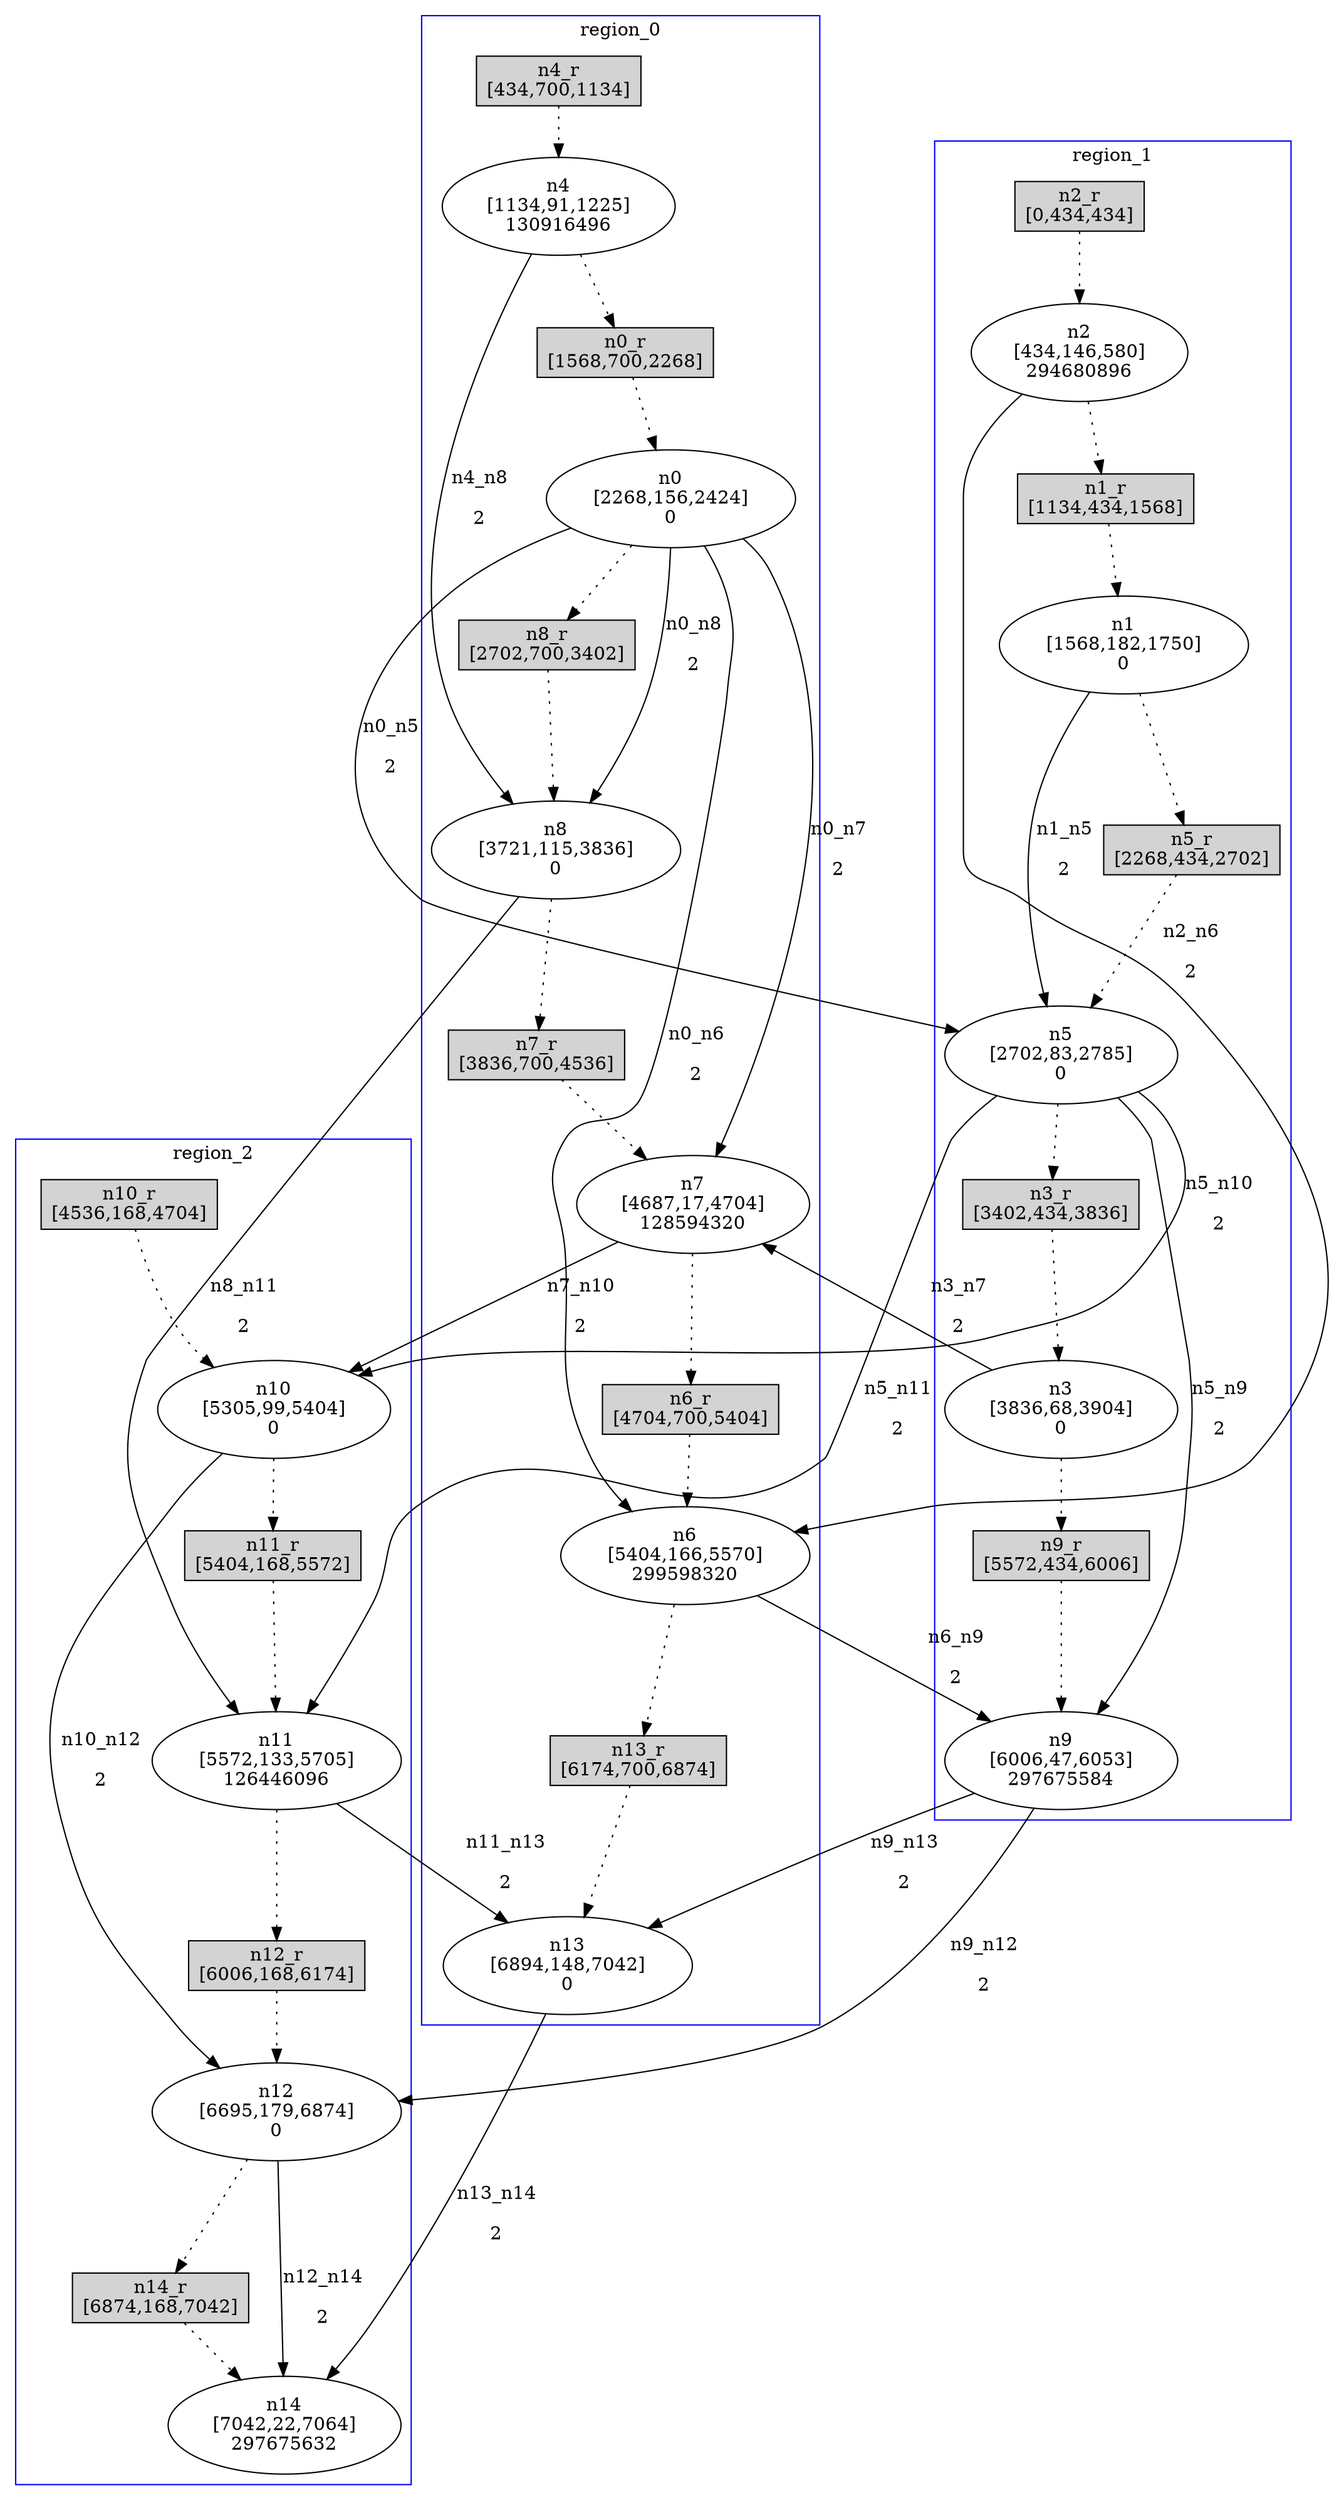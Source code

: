//3-LSsolveMIPnSolStatus 9.
//4-SL 7064.
//5-LSsolveMIPsolveTime(double) 1800.03.
//6-reconfigurateNum(int) 15.
//7-reconfigurateTime(int) 7042.
digraph test_0 {
	size="28,40";
	subgraph cluster0 {
		stytle=filled;
		color=blue;
		label=region_0;
		n4_r [ shape = box, style = filled, label = "n4_r\n[434,700,1134]" ];
		n4 [ label="n4\n[1134,91,1225]\n130916496" ];
		n4_r -> n4 [ style = dotted ];
		n0_r [ shape = box, style = filled, label = "n0_r\n[1568,700,2268]" ];
		n0 [ label="n0\n[2268,156,2424]\n0" ];
		n0_r -> n0 [ style = dotted ];
		n8_r [ shape = box, style = filled, label = "n8_r\n[2702,700,3402]" ];
		n8 [ label="n8\n[3721,115,3836]\n0" ];
		n8_r -> n8 [ style = dotted ];
		n7_r [ shape = box, style = filled, label = "n7_r\n[3836,700,4536]" ];
		n7 [ label="n7\n[4687,17,4704]\n128594320" ];
		n7_r -> n7 [ style = dotted ];
		n6_r [ shape = box, style = filled, label = "n6_r\n[4704,700,5404]" ];
		n6 [ label="n6\n[5404,166,5570]\n299598320" ];
		n6_r -> n6 [ style = dotted ];
		n13_r [ shape = box, style = filled, label = "n13_r\n[6174,700,6874]" ];
		n13 [ label="n13\n[6894,148,7042]\n0" ];
		n13_r -> n13 [ style = dotted ];
		n4 -> n0_r [ style = dotted ];
		n0 -> n8_r [ style = dotted ];
		n8 -> n7_r [ style = dotted ];
		n7 -> n6_r [ style = dotted ];
		n6 -> n13_r [ style = dotted ];
	}
	subgraph cluster1 {
		stytle=filled;
		color=blue;
		label=region_1;
		n2_r [ shape = box, style = filled, label = "n2_r\n[0,434,434]" ];
		n2 [ label="n2\n[434,146,580]\n294680896" ];
		n2_r -> n2 [ style = dotted ];
		n1_r [ shape = box, style = filled, label = "n1_r\n[1134,434,1568]" ];
		n1 [ label="n1\n[1568,182,1750]\n0" ];
		n1_r -> n1 [ style = dotted ];
		n5_r [ shape = box, style = filled, label = "n5_r\n[2268,434,2702]" ];
		n5 [ label="n5\n[2702,83,2785]\n0" ];
		n5_r -> n5 [ style = dotted ];
		n3_r [ shape = box, style = filled, label = "n3_r\n[3402,434,3836]" ];
		n3 [ label="n3\n[3836,68,3904]\n0" ];
		n3_r -> n3 [ style = dotted ];
		n9_r [ shape = box, style = filled, label = "n9_r\n[5572,434,6006]" ];
		n9 [ label="n9\n[6006,47,6053]\n297675584" ];
		n9_r -> n9 [ style = dotted ];
		n2 -> n1_r [ style = dotted ];
		n1 -> n5_r [ style = dotted ];
		n5 -> n3_r [ style = dotted ];
		n3 -> n9_r [ style = dotted ];
	}
	subgraph cluster2 {
		stytle=filled;
		color=blue;
		label=region_2;
		n10_r [ shape = box, style = filled, label = "n10_r\n[4536,168,4704]" ];
		n10 [ label="n10\n[5305,99,5404]\n0" ];
		n10_r -> n10 [ style = dotted ];
		n11_r [ shape = box, style = filled, label = "n11_r\n[5404,168,5572]" ];
		n11 [ label="n11\n[5572,133,5705]\n126446096" ];
		n11_r -> n11 [ style = dotted ];
		n12_r [ shape = box, style = filled, label = "n12_r\n[6006,168,6174]" ];
		n12 [ label="n12\n[6695,179,6874]\n0" ];
		n12_r -> n12 [ style = dotted ];
		n14_r [ shape = box, style = filled, label = "n14_r\n[6874,168,7042]" ];
		n14 [ label="n14\n[7042,22,7064]\n297675632" ];
		n14_r -> n14 [ style = dotted ];
		n10 -> n11_r [ style = dotted ];
		n11 -> n12_r [ style = dotted ];
		n12 -> n14_r [ style = dotted ];
	}
	n0 -> n5 [ label="n0_n5\n2" ];
	n0 -> n6 [ label="n0_n6\n2" ];
	n0 -> n7 [ label="n0_n7\n2" ];
	n0 -> n8 [ label="n0_n8\n2" ];
	n5 -> n9 [ label="n5_n9\n2" ];
	n5 -> n10 [ label="n5_n10\n2" ];
	n5 -> n11 [ label="n5_n11\n2" ];
	n6 -> n9 [ label="n6_n9\n2" ];
	n7 -> n10 [ label="n7_n10\n2" ];
	n8 -> n11 [ label="n8_n11\n2" ];
	n1 -> n5 [ label="n1_n5\n2" ];
	n2 -> n6 [ label="n2_n6\n2" ];
	n3 -> n7 [ label="n3_n7\n2" ];
	n4 -> n8 [ label="n4_n8\n2" ];
	n9 -> n12 [ label="n9_n12\n2" ];
	n9 -> n13 [ label="n9_n13\n2" ];
	n10 -> n12 [ label="n10_n12\n2" ];
	n11 -> n13 [ label="n11_n13\n2" ];
	n12 -> n14 [ label="n12_n14\n2" ];
	n13 -> n14 [ label="n13_n14\n2" ];
}
